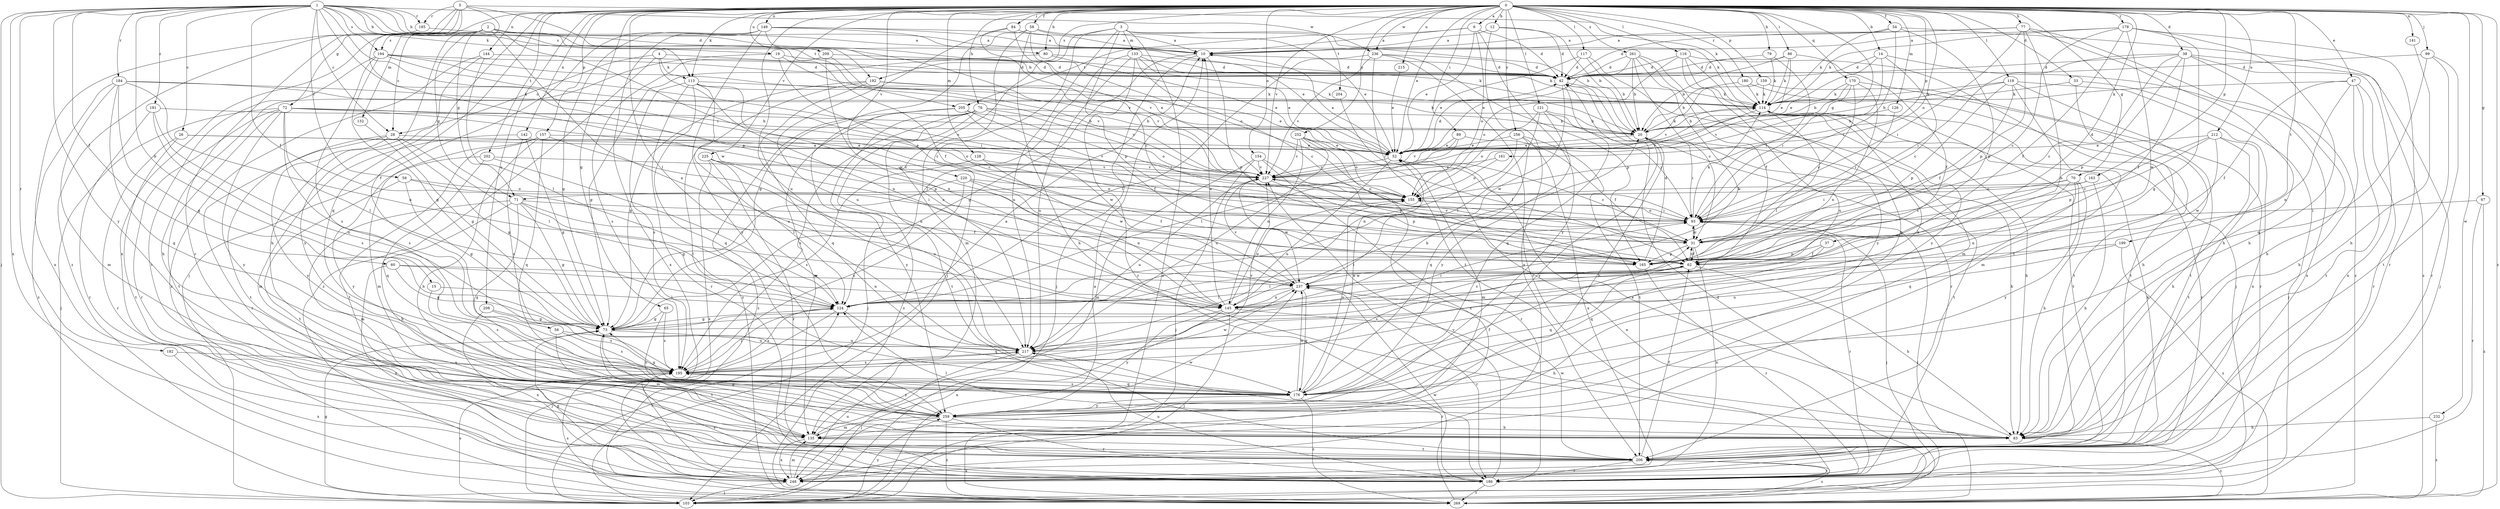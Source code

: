 strict digraph  {
0;
1;
2;
3;
4;
5;
6;
10;
12;
14;
15;
19;
20;
26;
28;
31;
33;
37;
38;
42;
47;
52;
54;
56;
58;
59;
60;
62;
65;
67;
70;
71;
72;
73;
76;
77;
79;
80;
83;
84;
86;
89;
93;
99;
103;
113;
114;
116;
117;
118;
121;
124;
126;
128;
132;
133;
135;
141;
142;
144;
145;
149;
154;
155;
157;
159;
161;
163;
165;
170;
176;
178;
180;
181;
182;
184;
185;
186;
192;
194;
195;
199;
202;
204;
205;
206;
208;
209;
212;
215;
217;
220;
225;
227;
232;
236;
237;
248;
252;
256;
259;
261;
269;
0 -> 6  [label=a];
0 -> 12  [label=b];
0 -> 14  [label=b];
0 -> 33  [label=d];
0 -> 37  [label=d];
0 -> 38  [label=d];
0 -> 47  [label=e];
0 -> 52  [label=e];
0 -> 54  [label=f];
0 -> 56  [label=f];
0 -> 58  [label=f];
0 -> 65  [label=g];
0 -> 67  [label=g];
0 -> 70  [label=g];
0 -> 71  [label=g];
0 -> 76  [label=h];
0 -> 77  [label=h];
0 -> 79  [label=h];
0 -> 80  [label=h];
0 -> 84  [label=i];
0 -> 86  [label=i];
0 -> 89  [label=i];
0 -> 99  [label=j];
0 -> 113  [label=k];
0 -> 116  [label=l];
0 -> 117  [label=l];
0 -> 118  [label=l];
0 -> 121  [label=l];
0 -> 124  [label=l];
0 -> 126  [label=m];
0 -> 128  [label=m];
0 -> 141  [label=n];
0 -> 142  [label=n];
0 -> 144  [label=n];
0 -> 149  [label=o];
0 -> 154  [label=o];
0 -> 155  [label=o];
0 -> 157  [label=p];
0 -> 159  [label=p];
0 -> 161  [label=p];
0 -> 163  [label=p];
0 -> 170  [label=q];
0 -> 176  [label=q];
0 -> 178  [label=r];
0 -> 180  [label=r];
0 -> 192  [label=s];
0 -> 199  [label=t];
0 -> 202  [label=t];
0 -> 208  [label=u];
0 -> 209  [label=u];
0 -> 212  [label=u];
0 -> 215  [label=u];
0 -> 217  [label=u];
0 -> 220  [label=v];
0 -> 225  [label=v];
0 -> 227  [label=v];
0 -> 232  [label=w];
0 -> 236  [label=w];
0 -> 248  [label=x];
0 -> 252  [label=y];
0 -> 256  [label=y];
0 -> 261  [label=z];
0 -> 269  [label=z];
1 -> 15  [label=b];
1 -> 19  [label=b];
1 -> 20  [label=b];
1 -> 26  [label=c];
1 -> 28  [label=c];
1 -> 42  [label=d];
1 -> 59  [label=f];
1 -> 60  [label=f];
1 -> 62  [label=f];
1 -> 80  [label=h];
1 -> 93  [label=i];
1 -> 103  [label=j];
1 -> 113  [label=k];
1 -> 165  [label=p];
1 -> 181  [label=r];
1 -> 182  [label=r];
1 -> 184  [label=r];
1 -> 185  [label=r];
1 -> 192  [label=s];
1 -> 194  [label=s];
1 -> 236  [label=w];
1 -> 248  [label=x];
1 -> 259  [label=y];
2 -> 10  [label=a];
2 -> 28  [label=c];
2 -> 62  [label=f];
2 -> 71  [label=g];
2 -> 83  [label=h];
2 -> 132  [label=m];
2 -> 145  [label=n];
2 -> 194  [label=s];
2 -> 237  [label=w];
3 -> 20  [label=b];
3 -> 103  [label=j];
3 -> 133  [label=m];
3 -> 135  [label=m];
3 -> 165  [label=p];
3 -> 204  [label=t];
3 -> 217  [label=u];
3 -> 269  [label=z];
4 -> 28  [label=c];
4 -> 113  [label=k];
4 -> 114  [label=k];
4 -> 145  [label=n];
4 -> 269  [label=z];
5 -> 71  [label=g];
5 -> 72  [label=g];
5 -> 114  [label=k];
5 -> 185  [label=r];
5 -> 186  [label=r];
5 -> 205  [label=t];
5 -> 237  [label=w];
5 -> 269  [label=z];
6 -> 10  [label=a];
6 -> 42  [label=d];
6 -> 52  [label=e];
6 -> 155  [label=o];
6 -> 205  [label=t];
6 -> 259  [label=y];
10 -> 42  [label=d];
10 -> 73  [label=g];
10 -> 103  [label=j];
10 -> 165  [label=p];
12 -> 10  [label=a];
12 -> 20  [label=b];
12 -> 42  [label=d];
12 -> 248  [label=x];
14 -> 31  [label=c];
14 -> 42  [label=d];
14 -> 52  [label=e];
14 -> 93  [label=i];
14 -> 248  [label=x];
15 -> 124  [label=l];
15 -> 195  [label=s];
19 -> 31  [label=c];
19 -> 42  [label=d];
19 -> 52  [label=e];
19 -> 83  [label=h];
20 -> 52  [label=e];
20 -> 83  [label=h];
20 -> 93  [label=i];
20 -> 114  [label=k];
20 -> 206  [label=t];
20 -> 259  [label=y];
26 -> 52  [label=e];
26 -> 186  [label=r];
26 -> 206  [label=t];
26 -> 227  [label=v];
28 -> 52  [label=e];
28 -> 73  [label=g];
28 -> 124  [label=l];
28 -> 186  [label=r];
28 -> 206  [label=t];
28 -> 259  [label=y];
31 -> 62  [label=f];
31 -> 93  [label=i];
31 -> 165  [label=p];
31 -> 227  [label=v];
31 -> 248  [label=x];
33 -> 103  [label=j];
33 -> 114  [label=k];
33 -> 206  [label=t];
37 -> 62  [label=f];
37 -> 165  [label=p];
37 -> 176  [label=q];
38 -> 31  [label=c];
38 -> 42  [label=d];
38 -> 62  [label=f];
38 -> 83  [label=h];
38 -> 93  [label=i];
38 -> 103  [label=j];
38 -> 165  [label=p];
38 -> 248  [label=x];
42 -> 114  [label=k];
42 -> 176  [label=q];
42 -> 186  [label=r];
42 -> 237  [label=w];
47 -> 62  [label=f];
47 -> 83  [label=h];
47 -> 114  [label=k];
47 -> 145  [label=n];
47 -> 186  [label=r];
47 -> 206  [label=t];
52 -> 10  [label=a];
52 -> 31  [label=c];
52 -> 42  [label=d];
52 -> 135  [label=m];
52 -> 217  [label=u];
52 -> 227  [label=v];
54 -> 10  [label=a];
54 -> 93  [label=i];
54 -> 114  [label=k];
54 -> 165  [label=p];
54 -> 269  [label=z];
56 -> 135  [label=m];
56 -> 195  [label=s];
56 -> 217  [label=u];
58 -> 10  [label=a];
58 -> 52  [label=e];
58 -> 73  [label=g];
58 -> 83  [label=h];
58 -> 155  [label=o];
58 -> 217  [label=u];
59 -> 73  [label=g];
59 -> 93  [label=i];
59 -> 155  [label=o];
59 -> 206  [label=t];
60 -> 73  [label=g];
60 -> 145  [label=n];
60 -> 237  [label=w];
60 -> 248  [label=x];
62 -> 31  [label=c];
62 -> 83  [label=h];
62 -> 124  [label=l];
62 -> 176  [label=q];
62 -> 195  [label=s];
62 -> 237  [label=w];
65 -> 73  [label=g];
65 -> 195  [label=s];
65 -> 259  [label=y];
67 -> 93  [label=i];
67 -> 186  [label=r];
67 -> 269  [label=z];
70 -> 83  [label=h];
70 -> 93  [label=i];
70 -> 145  [label=n];
70 -> 155  [label=o];
70 -> 176  [label=q];
70 -> 259  [label=y];
71 -> 62  [label=f];
71 -> 73  [label=g];
71 -> 83  [label=h];
71 -> 93  [label=i];
71 -> 124  [label=l];
71 -> 135  [label=m];
71 -> 176  [label=q];
72 -> 20  [label=b];
72 -> 103  [label=j];
72 -> 124  [label=l];
72 -> 155  [label=o];
72 -> 165  [label=p];
72 -> 186  [label=r];
72 -> 195  [label=s];
72 -> 206  [label=t];
72 -> 259  [label=y];
73 -> 31  [label=c];
73 -> 93  [label=i];
73 -> 206  [label=t];
73 -> 217  [label=u];
76 -> 20  [label=b];
76 -> 93  [label=i];
76 -> 103  [label=j];
76 -> 135  [label=m];
76 -> 155  [label=o];
76 -> 195  [label=s];
76 -> 206  [label=t];
76 -> 269  [label=z];
77 -> 10  [label=a];
77 -> 42  [label=d];
77 -> 83  [label=h];
77 -> 93  [label=i];
77 -> 145  [label=n];
77 -> 165  [label=p];
77 -> 269  [label=z];
79 -> 42  [label=d];
79 -> 93  [label=i];
79 -> 114  [label=k];
80 -> 42  [label=d];
80 -> 52  [label=e];
80 -> 73  [label=g];
83 -> 52  [label=e];
83 -> 73  [label=g];
83 -> 124  [label=l];
83 -> 269  [label=z];
84 -> 10  [label=a];
84 -> 31  [label=c];
84 -> 217  [label=u];
84 -> 227  [label=v];
86 -> 20  [label=b];
86 -> 42  [label=d];
86 -> 52  [label=e];
86 -> 62  [label=f];
86 -> 114  [label=k];
89 -> 52  [label=e];
89 -> 62  [label=f];
89 -> 124  [label=l];
89 -> 227  [label=v];
93 -> 31  [label=c];
93 -> 103  [label=j];
93 -> 114  [label=k];
93 -> 155  [label=o];
93 -> 186  [label=r];
99 -> 42  [label=d];
99 -> 176  [label=q];
99 -> 186  [label=r];
99 -> 206  [label=t];
103 -> 10  [label=a];
103 -> 73  [label=g];
103 -> 124  [label=l];
103 -> 195  [label=s];
103 -> 259  [label=y];
113 -> 31  [label=c];
113 -> 114  [label=k];
113 -> 176  [label=q];
113 -> 186  [label=r];
113 -> 195  [label=s];
113 -> 217  [label=u];
113 -> 227  [label=v];
114 -> 20  [label=b];
114 -> 83  [label=h];
114 -> 124  [label=l];
114 -> 186  [label=r];
114 -> 206  [label=t];
114 -> 227  [label=v];
116 -> 42  [label=d];
116 -> 103  [label=j];
116 -> 155  [label=o];
116 -> 176  [label=q];
116 -> 217  [label=u];
116 -> 259  [label=y];
117 -> 20  [label=b];
117 -> 42  [label=d];
117 -> 52  [label=e];
117 -> 135  [label=m];
118 -> 20  [label=b];
118 -> 62  [label=f];
118 -> 114  [label=k];
118 -> 135  [label=m];
118 -> 165  [label=p];
118 -> 206  [label=t];
118 -> 248  [label=x];
121 -> 20  [label=b];
121 -> 93  [label=i];
121 -> 124  [label=l];
121 -> 155  [label=o];
121 -> 259  [label=y];
124 -> 73  [label=g];
124 -> 103  [label=j];
124 -> 176  [label=q];
124 -> 195  [label=s];
126 -> 20  [label=b];
126 -> 93  [label=i];
128 -> 195  [label=s];
128 -> 227  [label=v];
128 -> 237  [label=w];
132 -> 73  [label=g];
133 -> 31  [label=c];
133 -> 42  [label=d];
133 -> 52  [label=e];
133 -> 114  [label=k];
133 -> 124  [label=l];
133 -> 186  [label=r];
133 -> 217  [label=u];
135 -> 206  [label=t];
135 -> 237  [label=w];
135 -> 248  [label=x];
141 -> 83  [label=h];
142 -> 52  [label=e];
142 -> 73  [label=g];
142 -> 135  [label=m];
142 -> 195  [label=s];
144 -> 42  [label=d];
144 -> 124  [label=l];
144 -> 259  [label=y];
144 -> 269  [label=z];
145 -> 10  [label=a];
145 -> 83  [label=h];
145 -> 93  [label=i];
145 -> 103  [label=j];
145 -> 155  [label=o];
145 -> 248  [label=x];
145 -> 259  [label=y];
149 -> 10  [label=a];
149 -> 52  [label=e];
149 -> 73  [label=g];
149 -> 103  [label=j];
149 -> 114  [label=k];
149 -> 227  [label=v];
149 -> 248  [label=x];
149 -> 259  [label=y];
154 -> 103  [label=j];
154 -> 135  [label=m];
154 -> 165  [label=p];
154 -> 186  [label=r];
154 -> 227  [label=v];
155 -> 93  [label=i];
157 -> 52  [label=e];
157 -> 83  [label=h];
157 -> 135  [label=m];
157 -> 145  [label=n];
157 -> 176  [label=q];
157 -> 206  [label=t];
159 -> 114  [label=k];
159 -> 186  [label=r];
159 -> 227  [label=v];
161 -> 155  [label=o];
161 -> 227  [label=v];
163 -> 31  [label=c];
163 -> 83  [label=h];
163 -> 155  [label=o];
165 -> 42  [label=d];
165 -> 186  [label=r];
170 -> 20  [label=b];
170 -> 31  [label=c];
170 -> 83  [label=h];
170 -> 114  [label=k];
170 -> 145  [label=n];
170 -> 227  [label=v];
176 -> 52  [label=e];
176 -> 62  [label=f];
176 -> 73  [label=g];
176 -> 155  [label=o];
176 -> 195  [label=s];
176 -> 237  [label=w];
176 -> 259  [label=y];
176 -> 269  [label=z];
178 -> 10  [label=a];
178 -> 31  [label=c];
178 -> 62  [label=f];
178 -> 73  [label=g];
178 -> 83  [label=h];
178 -> 114  [label=k];
178 -> 186  [label=r];
178 -> 237  [label=w];
180 -> 20  [label=b];
180 -> 114  [label=k];
180 -> 206  [label=t];
181 -> 20  [label=b];
181 -> 186  [label=r];
181 -> 195  [label=s];
181 -> 217  [label=u];
182 -> 195  [label=s];
182 -> 248  [label=x];
184 -> 20  [label=b];
184 -> 73  [label=g];
184 -> 114  [label=k];
184 -> 135  [label=m];
184 -> 145  [label=n];
184 -> 176  [label=q];
184 -> 269  [label=z];
185 -> 10  [label=a];
185 -> 248  [label=x];
186 -> 195  [label=s];
186 -> 206  [label=t];
186 -> 217  [label=u];
186 -> 227  [label=v];
186 -> 269  [label=z];
192 -> 52  [label=e];
192 -> 73  [label=g];
192 -> 114  [label=k];
192 -> 176  [label=q];
192 -> 269  [label=z];
194 -> 42  [label=d];
194 -> 73  [label=g];
194 -> 93  [label=i];
194 -> 155  [label=o];
194 -> 195  [label=s];
194 -> 206  [label=t];
194 -> 227  [label=v];
195 -> 10  [label=a];
195 -> 124  [label=l];
195 -> 176  [label=q];
195 -> 227  [label=v];
195 -> 237  [label=w];
195 -> 259  [label=y];
199 -> 62  [label=f];
199 -> 217  [label=u];
199 -> 269  [label=z];
202 -> 124  [label=l];
202 -> 176  [label=q];
202 -> 227  [label=v];
202 -> 259  [label=y];
204 -> 93  [label=i];
205 -> 20  [label=b];
205 -> 62  [label=f];
205 -> 237  [label=w];
205 -> 259  [label=y];
205 -> 269  [label=z];
206 -> 62  [label=f];
206 -> 186  [label=r];
206 -> 237  [label=w];
206 -> 248  [label=x];
206 -> 269  [label=z];
208 -> 73  [label=g];
208 -> 195  [label=s];
208 -> 248  [label=x];
209 -> 42  [label=d];
209 -> 145  [label=n];
209 -> 195  [label=s];
209 -> 227  [label=v];
212 -> 31  [label=c];
212 -> 52  [label=e];
212 -> 83  [label=h];
212 -> 165  [label=p];
212 -> 206  [label=t];
212 -> 237  [label=w];
215 -> 52  [label=e];
217 -> 20  [label=b];
217 -> 103  [label=j];
217 -> 114  [label=k];
217 -> 186  [label=r];
217 -> 195  [label=s];
220 -> 62  [label=f];
220 -> 73  [label=g];
220 -> 145  [label=n];
220 -> 155  [label=o];
220 -> 195  [label=s];
225 -> 124  [label=l];
225 -> 186  [label=r];
225 -> 217  [label=u];
225 -> 227  [label=v];
225 -> 248  [label=x];
227 -> 155  [label=o];
227 -> 165  [label=p];
227 -> 217  [label=u];
227 -> 237  [label=w];
232 -> 83  [label=h];
232 -> 269  [label=z];
236 -> 42  [label=d];
236 -> 124  [label=l];
236 -> 165  [label=p];
236 -> 186  [label=r];
236 -> 206  [label=t];
236 -> 227  [label=v];
237 -> 124  [label=l];
237 -> 145  [label=n];
237 -> 176  [label=q];
237 -> 186  [label=r];
237 -> 227  [label=v];
248 -> 73  [label=g];
248 -> 103  [label=j];
248 -> 114  [label=k];
248 -> 135  [label=m];
248 -> 217  [label=u];
252 -> 52  [label=e];
252 -> 62  [label=f];
252 -> 145  [label=n];
252 -> 155  [label=o];
252 -> 217  [label=u];
252 -> 227  [label=v];
252 -> 248  [label=x];
256 -> 52  [label=e];
256 -> 145  [label=n];
256 -> 176  [label=q];
256 -> 206  [label=t];
256 -> 248  [label=x];
259 -> 20  [label=b];
259 -> 83  [label=h];
259 -> 135  [label=m];
259 -> 186  [label=r];
259 -> 248  [label=x];
259 -> 269  [label=z];
261 -> 20  [label=b];
261 -> 31  [label=c];
261 -> 42  [label=d];
261 -> 52  [label=e];
261 -> 62  [label=f];
261 -> 124  [label=l];
261 -> 259  [label=y];
269 -> 42  [label=d];
269 -> 52  [label=e];
269 -> 93  [label=i];
269 -> 195  [label=s];
269 -> 237  [label=w];
}
